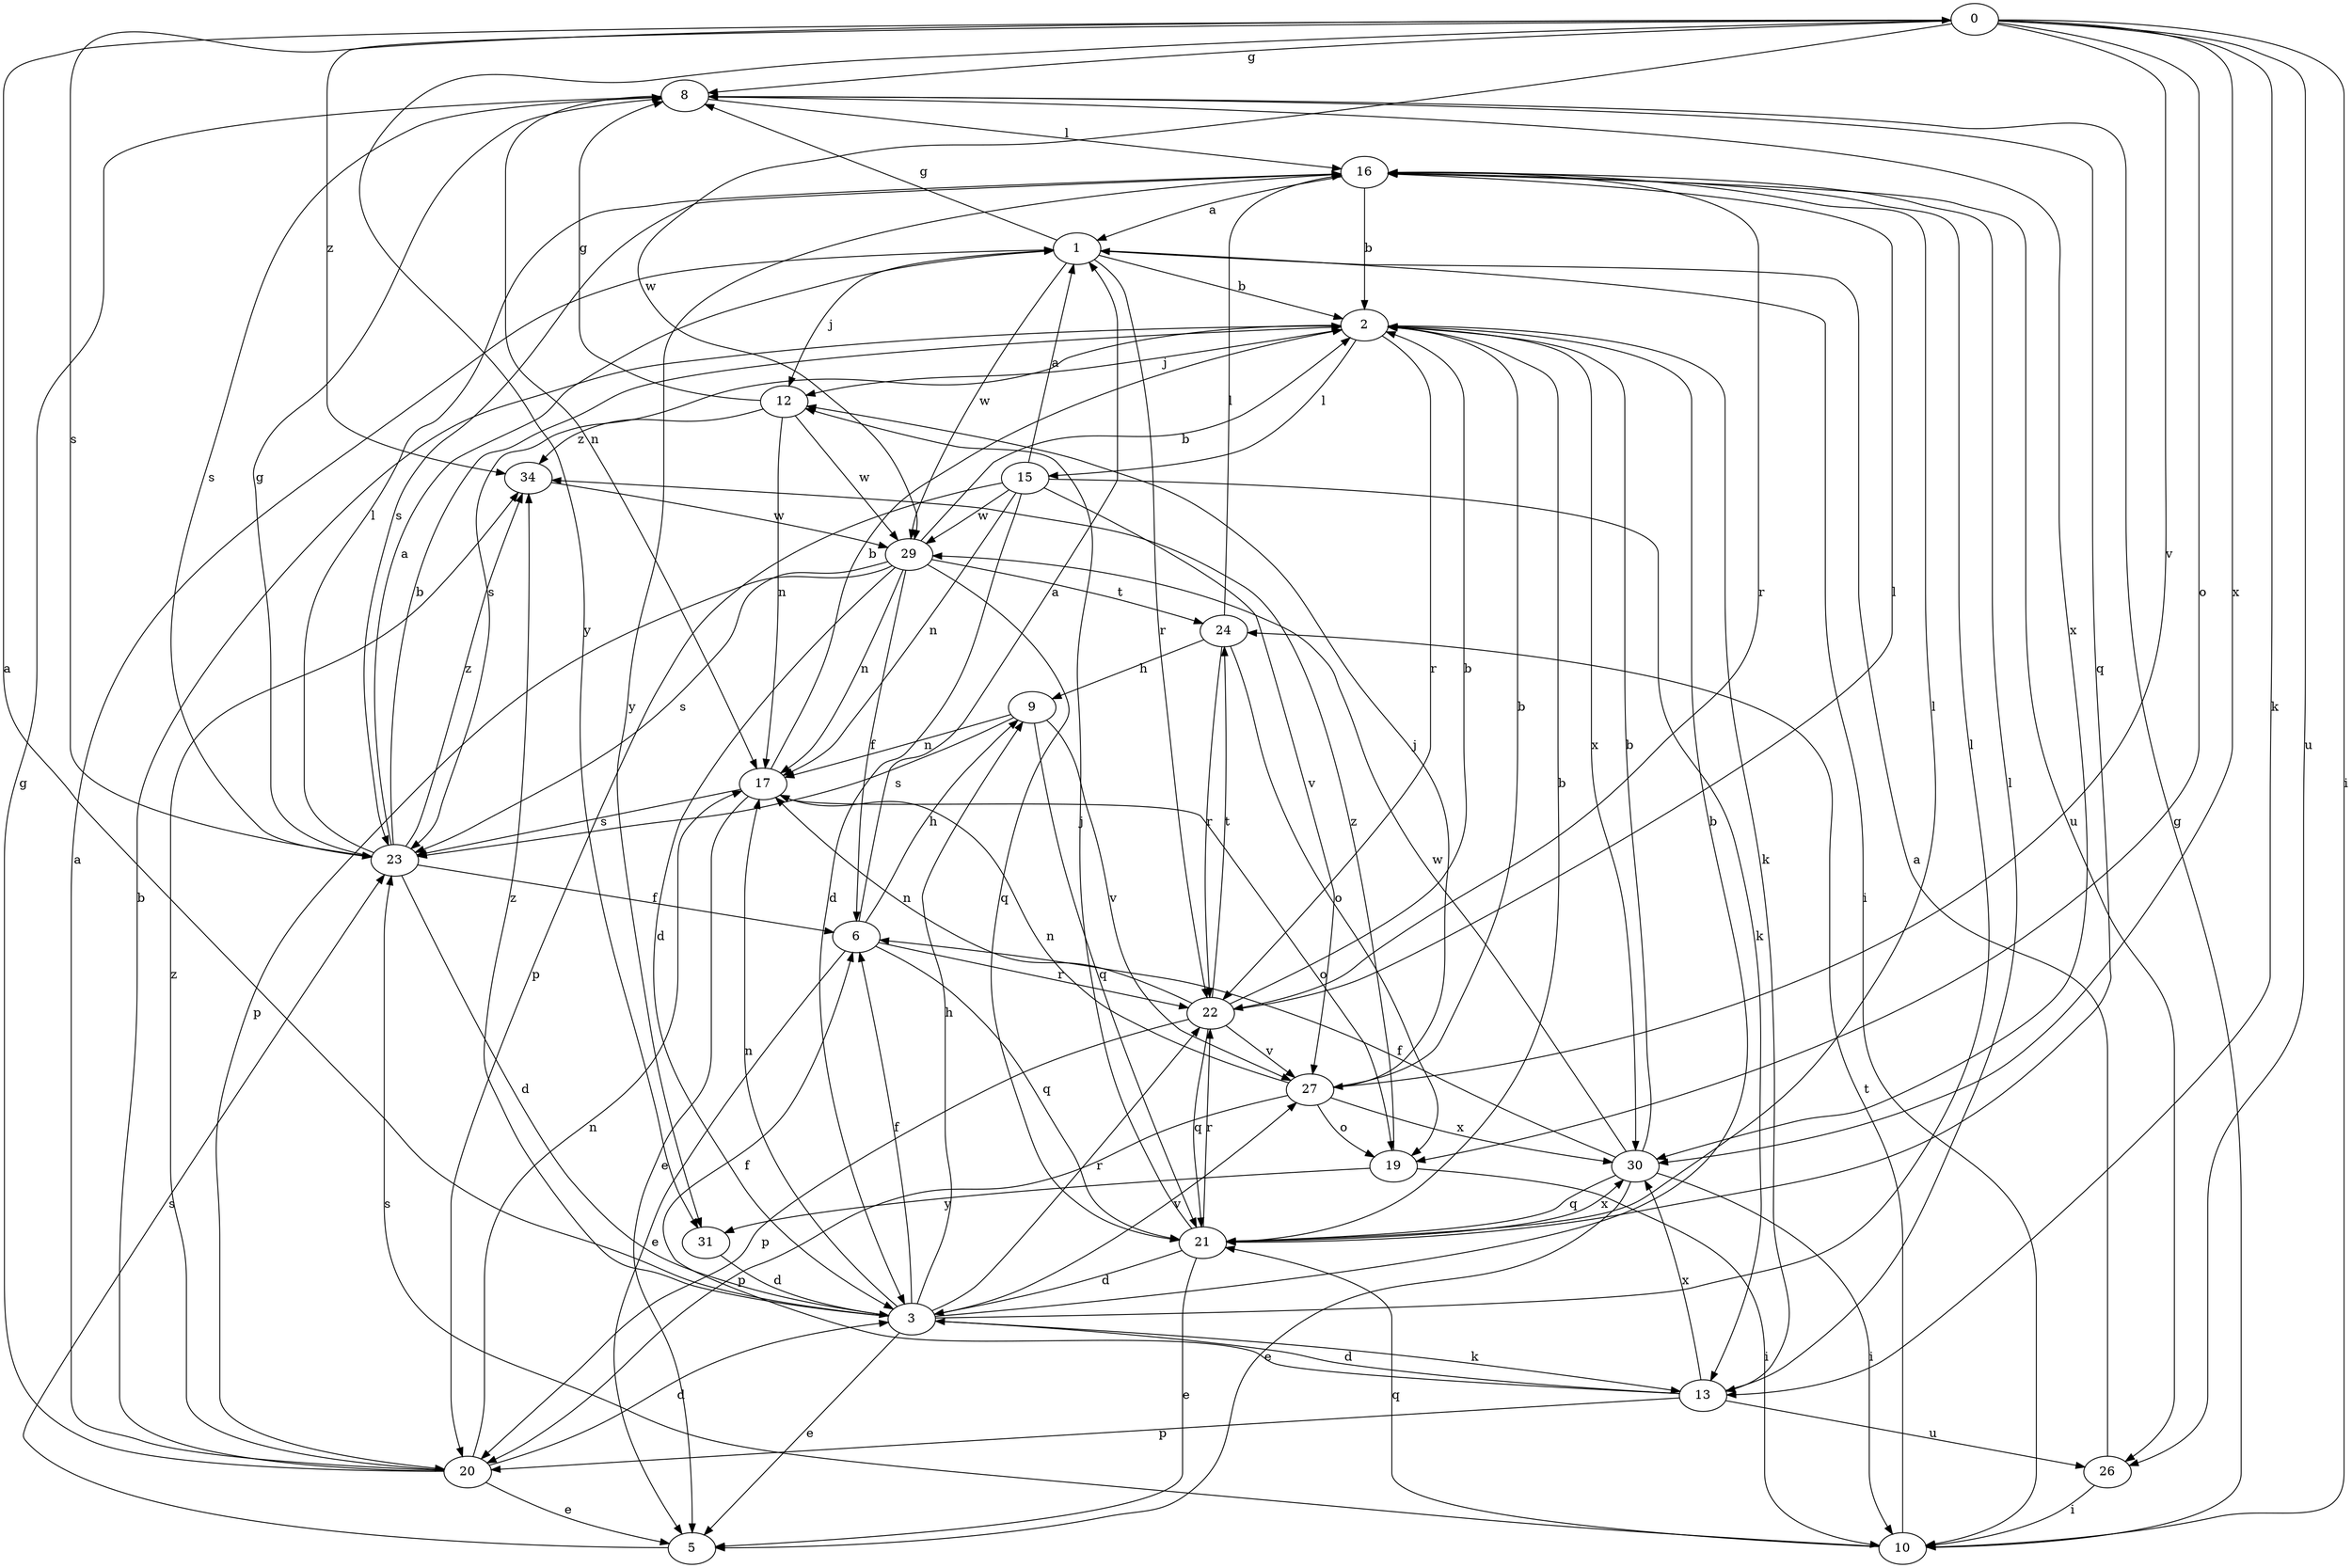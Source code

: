 strict digraph  {
0;
1;
2;
3;
5;
6;
8;
9;
10;
12;
13;
15;
16;
17;
19;
20;
21;
22;
23;
24;
26;
27;
29;
30;
31;
34;
0 -> 8  [label=g];
0 -> 10  [label=i];
0 -> 13  [label=k];
0 -> 19  [label=o];
0 -> 23  [label=s];
0 -> 26  [label=u];
0 -> 27  [label=v];
0 -> 29  [label=w];
0 -> 30  [label=x];
0 -> 31  [label=y];
0 -> 34  [label=z];
1 -> 2  [label=b];
1 -> 8  [label=g];
1 -> 10  [label=i];
1 -> 12  [label=j];
1 -> 22  [label=r];
1 -> 29  [label=w];
2 -> 12  [label=j];
2 -> 13  [label=k];
2 -> 15  [label=l];
2 -> 22  [label=r];
2 -> 23  [label=s];
2 -> 30  [label=x];
3 -> 0  [label=a];
3 -> 2  [label=b];
3 -> 5  [label=e];
3 -> 6  [label=f];
3 -> 9  [label=h];
3 -> 13  [label=k];
3 -> 16  [label=l];
3 -> 17  [label=n];
3 -> 22  [label=r];
3 -> 27  [label=v];
3 -> 34  [label=z];
5 -> 23  [label=s];
6 -> 1  [label=a];
6 -> 5  [label=e];
6 -> 9  [label=h];
6 -> 21  [label=q];
6 -> 22  [label=r];
8 -> 16  [label=l];
8 -> 17  [label=n];
8 -> 21  [label=q];
8 -> 23  [label=s];
8 -> 30  [label=x];
9 -> 17  [label=n];
9 -> 21  [label=q];
9 -> 23  [label=s];
9 -> 27  [label=v];
10 -> 8  [label=g];
10 -> 21  [label=q];
10 -> 23  [label=s];
10 -> 24  [label=t];
12 -> 8  [label=g];
12 -> 17  [label=n];
12 -> 29  [label=w];
12 -> 34  [label=z];
13 -> 3  [label=d];
13 -> 6  [label=f];
13 -> 16  [label=l];
13 -> 20  [label=p];
13 -> 26  [label=u];
13 -> 30  [label=x];
15 -> 1  [label=a];
15 -> 3  [label=d];
15 -> 13  [label=k];
15 -> 17  [label=n];
15 -> 20  [label=p];
15 -> 27  [label=v];
15 -> 29  [label=w];
16 -> 1  [label=a];
16 -> 2  [label=b];
16 -> 22  [label=r];
16 -> 23  [label=s];
16 -> 26  [label=u];
16 -> 31  [label=y];
17 -> 2  [label=b];
17 -> 5  [label=e];
17 -> 19  [label=o];
17 -> 23  [label=s];
19 -> 10  [label=i];
19 -> 31  [label=y];
19 -> 34  [label=z];
20 -> 1  [label=a];
20 -> 2  [label=b];
20 -> 3  [label=d];
20 -> 5  [label=e];
20 -> 8  [label=g];
20 -> 17  [label=n];
20 -> 34  [label=z];
21 -> 2  [label=b];
21 -> 3  [label=d];
21 -> 5  [label=e];
21 -> 12  [label=j];
21 -> 16  [label=l];
21 -> 22  [label=r];
21 -> 30  [label=x];
22 -> 2  [label=b];
22 -> 16  [label=l];
22 -> 17  [label=n];
22 -> 20  [label=p];
22 -> 21  [label=q];
22 -> 24  [label=t];
22 -> 27  [label=v];
23 -> 1  [label=a];
23 -> 2  [label=b];
23 -> 3  [label=d];
23 -> 6  [label=f];
23 -> 8  [label=g];
23 -> 16  [label=l];
23 -> 34  [label=z];
24 -> 9  [label=h];
24 -> 16  [label=l];
24 -> 19  [label=o];
24 -> 22  [label=r];
26 -> 1  [label=a];
26 -> 10  [label=i];
27 -> 2  [label=b];
27 -> 12  [label=j];
27 -> 17  [label=n];
27 -> 19  [label=o];
27 -> 20  [label=p];
27 -> 30  [label=x];
29 -> 2  [label=b];
29 -> 3  [label=d];
29 -> 6  [label=f];
29 -> 17  [label=n];
29 -> 20  [label=p];
29 -> 21  [label=q];
29 -> 23  [label=s];
29 -> 24  [label=t];
30 -> 2  [label=b];
30 -> 5  [label=e];
30 -> 6  [label=f];
30 -> 10  [label=i];
30 -> 21  [label=q];
30 -> 29  [label=w];
31 -> 3  [label=d];
34 -> 29  [label=w];
}
